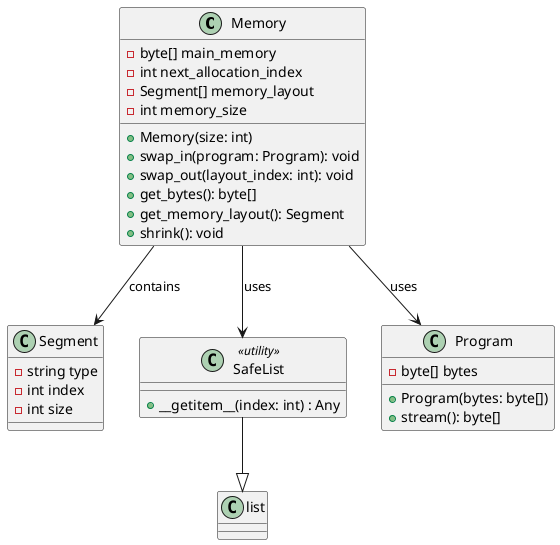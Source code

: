 @startuml MEMSIM
class Memory {
    - byte[] main_memory
    - int next_allocation_index
    - Segment[] memory_layout
    - int memory_size

    + Memory(size: int)
    + swap_in(program: Program): void
    + swap_out(layout_index: int): void
    + get_bytes(): byte[]
    + get_memory_layout(): Segment
    + shrink(): void
}

class Segment {
    - string type
    - int index
    - int size
}

class SafeList <<utility>> {
    + __getitem__(index: int) : Any
}

class Program {
    - byte[] bytes

    + Program(bytes: byte[])
    + stream(): byte[]
}

SafeList --|> list
Memory --> Program : uses
Memory --> SafeList : uses
Memory --> Segment : contains
@enduml
